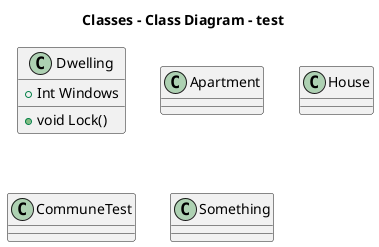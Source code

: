 @startuml

title Classes - Class Diagram - test


class Dwelling {
  +Int Windows
  +void Lock()
}

class Apartment
class House
class CommuneTest
class Something

@enduml
